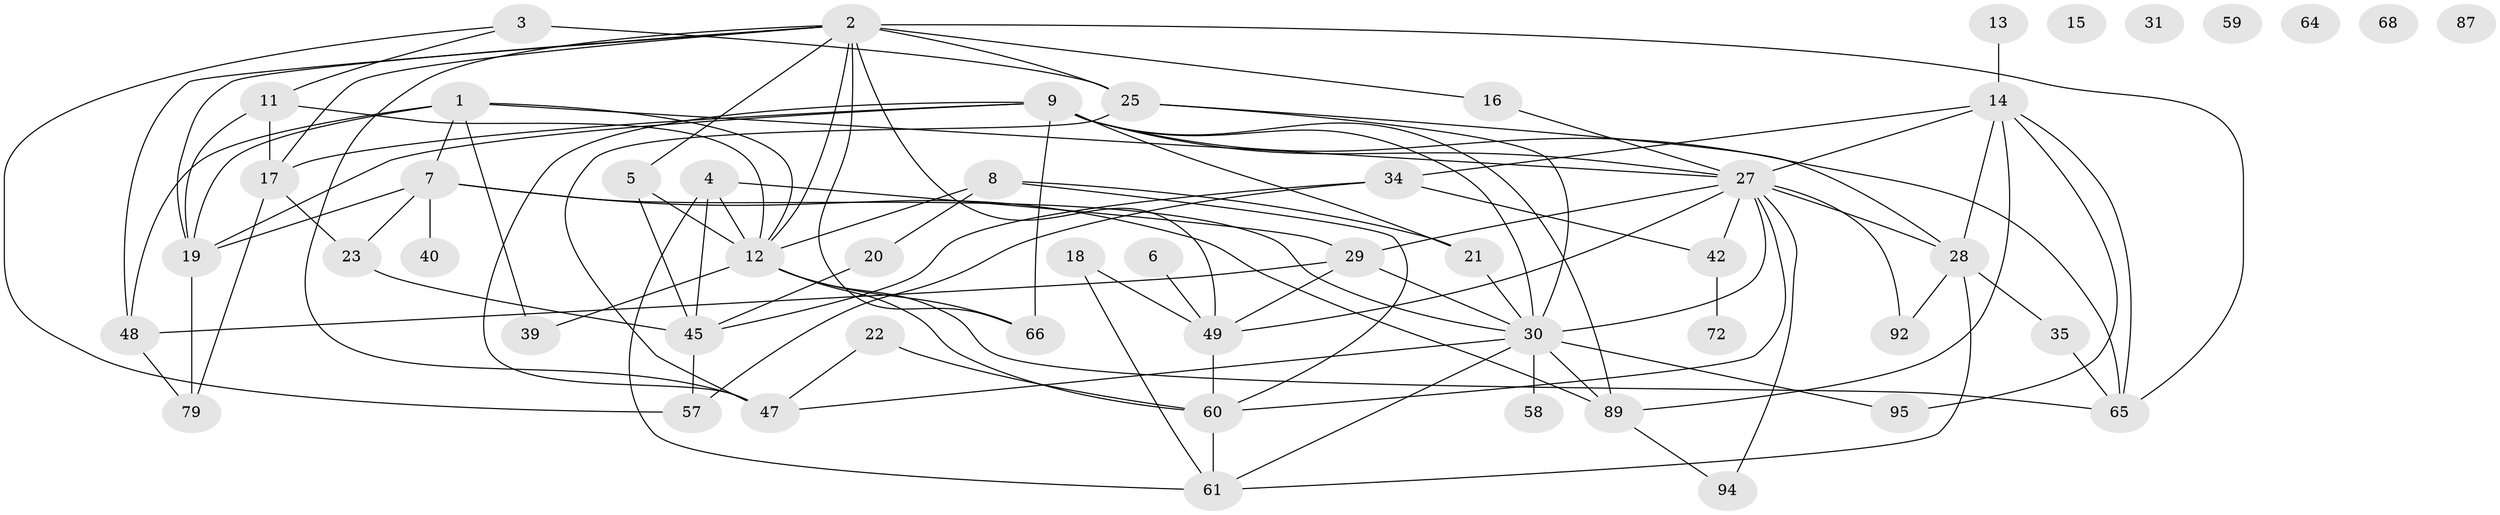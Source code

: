 // original degree distribution, {4: 0.21495327102803738, 5: 0.11214953271028037, 3: 0.2803738317757009, 1: 0.14018691588785046, 2: 0.16822429906542055, 0: 0.037383177570093455, 6: 0.037383177570093455, 7: 0.009345794392523364}
// Generated by graph-tools (version 1.1) at 2025/12/03/09/25 04:12:56]
// undirected, 53 vertices, 102 edges
graph export_dot {
graph [start="1"]
  node [color=gray90,style=filled];
  1 [super="+83"];
  2 [super="+55+10"];
  3;
  4 [super="+71"];
  5;
  6;
  7 [super="+33"];
  8 [super="+43"];
  9 [super="+26"];
  11 [super="+81"];
  12 [super="+24"];
  13;
  14 [super="+44"];
  15;
  16;
  17 [super="+52"];
  18 [super="+41"];
  19 [super="+96"];
  20;
  21 [super="+104"];
  22 [super="+46+54"];
  23 [super="+78"];
  25 [super="+51+32"];
  27 [super="+101+102+76+74"];
  28 [super="+37"];
  29 [super="+98+106"];
  30 [super="+56"];
  31 [super="+80"];
  34;
  35;
  39 [super="+62+90"];
  40;
  42 [super="+77"];
  45 [super="+82"];
  47 [super="+50+70"];
  48;
  49 [super="+67"];
  57;
  58;
  59 [super="+75"];
  60 [super="+103"];
  61 [super="+69"];
  64;
  65;
  66;
  68;
  72;
  79;
  87;
  89 [super="+99"];
  92 [super="+97"];
  94;
  95 [super="+100"];
  1 -- 27;
  1 -- 19;
  1 -- 48;
  1 -- 39;
  1 -- 7;
  1 -- 12;
  2 -- 5;
  2 -- 49;
  2 -- 65;
  2 -- 66;
  2 -- 16;
  2 -- 17;
  2 -- 48;
  2 -- 19;
  2 -- 25;
  2 -- 12;
  2 -- 47;
  3 -- 11;
  3 -- 57;
  3 -- 25 [weight=2];
  4 -- 61;
  4 -- 29;
  4 -- 45;
  4 -- 12;
  5 -- 45;
  5 -- 12;
  6 -- 49;
  7 -- 19;
  7 -- 23 [weight=3];
  7 -- 40;
  7 -- 89;
  7 -- 30;
  8 -- 21;
  8 -- 60;
  8 -- 20;
  8 -- 12;
  9 -- 19;
  9 -- 89;
  9 -- 65;
  9 -- 66;
  9 -- 17;
  9 -- 21;
  9 -- 27;
  9 -- 30;
  9 -- 47;
  11 -- 17;
  11 -- 19;
  11 -- 12;
  12 -- 65;
  12 -- 66;
  12 -- 39;
  12 -- 60;
  13 -- 14;
  14 -- 65;
  14 -- 34;
  14 -- 95;
  14 -- 28;
  14 -- 27;
  14 -- 89;
  16 -- 27;
  17 -- 79;
  17 -- 23;
  18 -- 49;
  18 -- 61;
  19 -- 79;
  20 -- 45;
  21 -- 30;
  22 -- 60;
  22 -- 47;
  23 -- 45;
  25 -- 28;
  25 -- 30;
  25 -- 47;
  27 -- 49;
  27 -- 42;
  27 -- 94;
  27 -- 60;
  27 -- 29;
  27 -- 92;
  27 -- 28;
  27 -- 30;
  28 -- 35;
  28 -- 61;
  28 -- 92;
  29 -- 49;
  29 -- 48;
  29 -- 30;
  30 -- 89 [weight=2];
  30 -- 47;
  30 -- 61;
  30 -- 58;
  30 -- 95;
  34 -- 45;
  34 -- 57;
  34 -- 42;
  35 -- 65;
  42 -- 72;
  45 -- 57;
  48 -- 79;
  49 -- 60;
  60 -- 61;
  89 -- 94;
}

